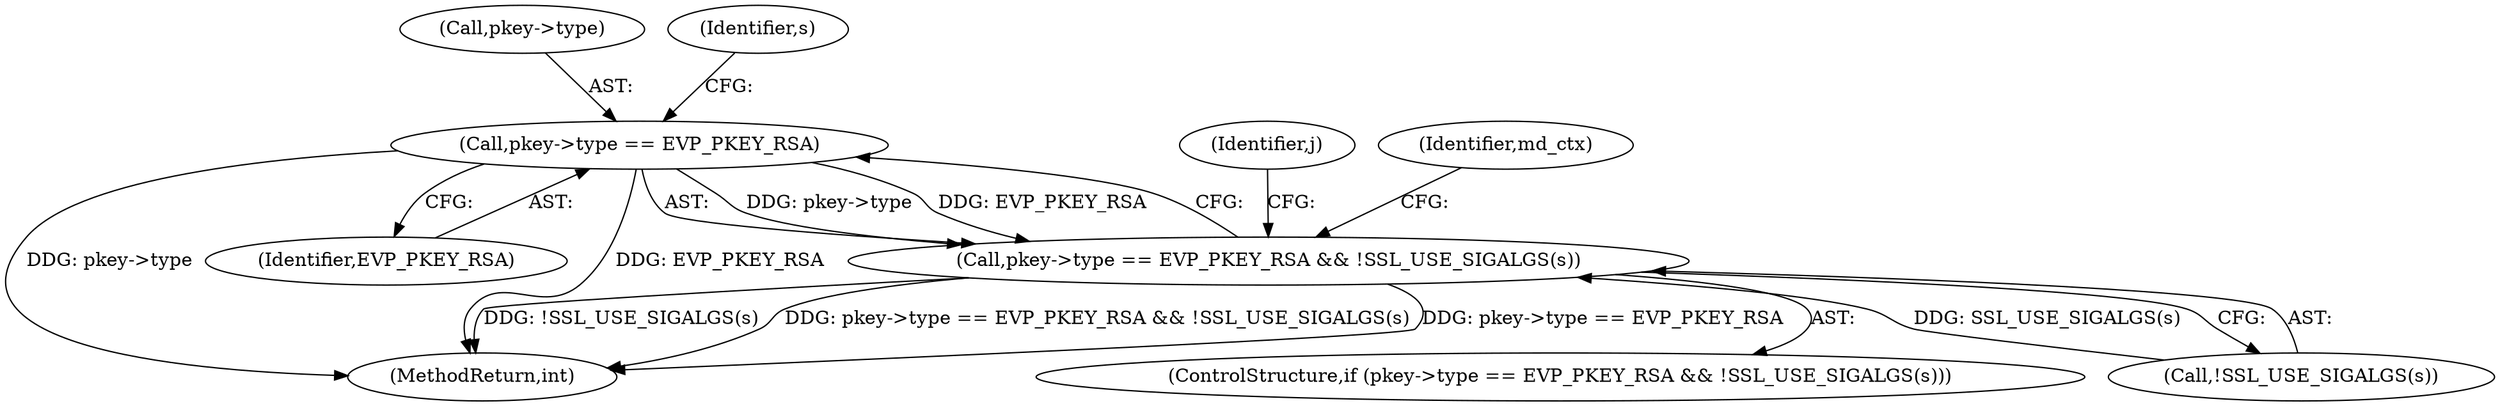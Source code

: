 digraph "0_openssl_ce325c60c74b0fa784f5872404b722e120e5cab0_0@pointer" {
"1001534" [label="(Call,pkey->type == EVP_PKEY_RSA)"];
"1001533" [label="(Call,pkey->type == EVP_PKEY_RSA && !SSL_USE_SIGALGS(s))"];
"1001533" [label="(Call,pkey->type == EVP_PKEY_RSA && !SSL_USE_SIGALGS(s))"];
"1001539" [label="(Call,!SSL_USE_SIGALGS(s))"];
"1001535" [label="(Call,pkey->type)"];
"1001538" [label="(Identifier,EVP_PKEY_RSA)"];
"1001790" [label="(MethodReturn,int)"];
"1001534" [label="(Call,pkey->type == EVP_PKEY_RSA)"];
"1001532" [label="(ControlStructure,if (pkey->type == EVP_PKEY_RSA && !SSL_USE_SIGALGS(s)))"];
"1001546" [label="(Identifier,j)"];
"1001541" [label="(Identifier,s)"];
"1001665" [label="(Identifier,md_ctx)"];
"1001534" -> "1001533"  [label="AST: "];
"1001534" -> "1001538"  [label="CFG: "];
"1001535" -> "1001534"  [label="AST: "];
"1001538" -> "1001534"  [label="AST: "];
"1001541" -> "1001534"  [label="CFG: "];
"1001533" -> "1001534"  [label="CFG: "];
"1001534" -> "1001790"  [label="DDG: pkey->type"];
"1001534" -> "1001790"  [label="DDG: EVP_PKEY_RSA"];
"1001534" -> "1001533"  [label="DDG: pkey->type"];
"1001534" -> "1001533"  [label="DDG: EVP_PKEY_RSA"];
"1001533" -> "1001532"  [label="AST: "];
"1001533" -> "1001539"  [label="CFG: "];
"1001539" -> "1001533"  [label="AST: "];
"1001546" -> "1001533"  [label="CFG: "];
"1001665" -> "1001533"  [label="CFG: "];
"1001533" -> "1001790"  [label="DDG: pkey->type == EVP_PKEY_RSA"];
"1001533" -> "1001790"  [label="DDG: !SSL_USE_SIGALGS(s)"];
"1001533" -> "1001790"  [label="DDG: pkey->type == EVP_PKEY_RSA && !SSL_USE_SIGALGS(s)"];
"1001539" -> "1001533"  [label="DDG: SSL_USE_SIGALGS(s)"];
}
